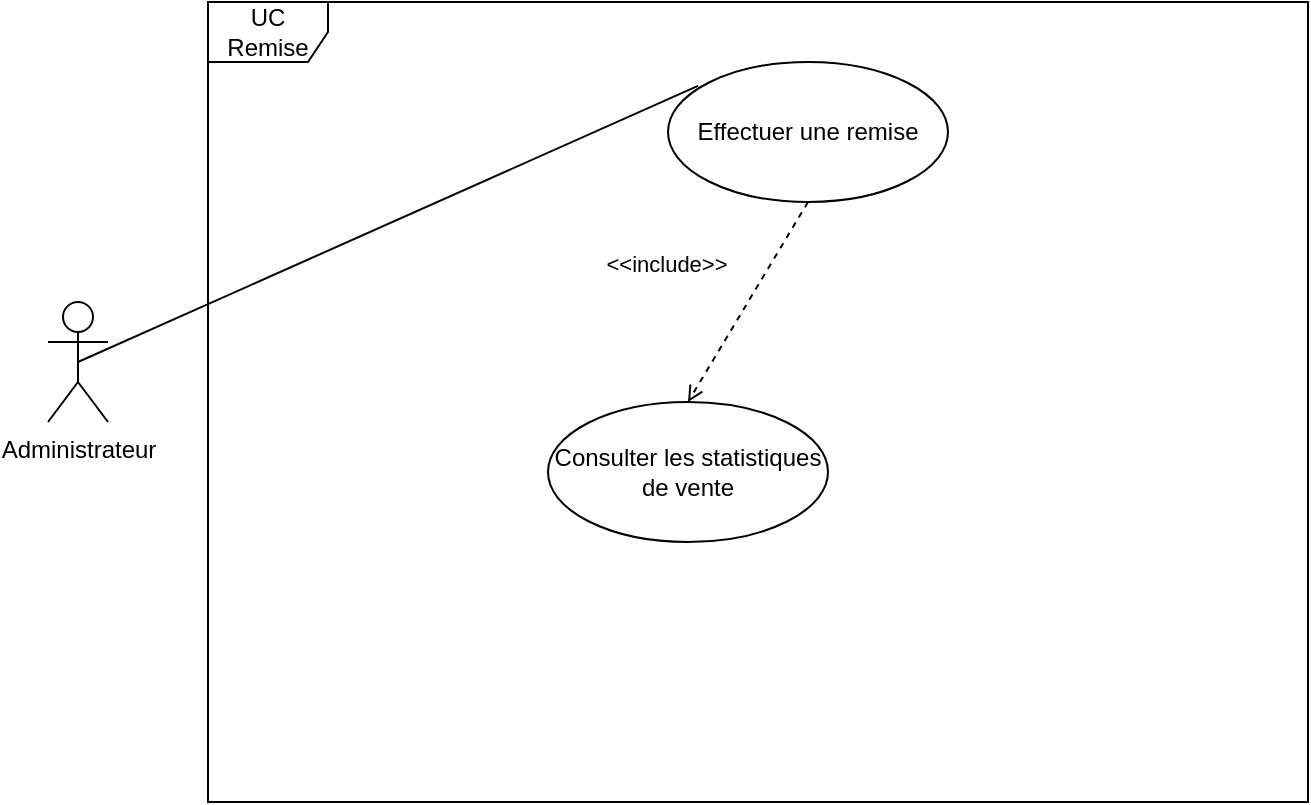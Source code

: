 <mxfile version="20.3.2" type="device"><diagram id="78ZKV47KgDOUiESxQDzx" name="Page-1"><mxGraphModel dx="969" dy="564" grid="1" gridSize="10" guides="1" tooltips="1" connect="1" arrows="1" fold="1" page="1" pageScale="1" pageWidth="827" pageHeight="1169" math="0" shadow="0"><root><mxCell id="0"/><mxCell id="1" parent="0"/><mxCell id="G2MMZnT_G2ih-9k0Q3hY-2" value="UC Remise" style="shape=umlFrame;whiteSpace=wrap;html=1;" parent="1" vertex="1"><mxGeometry x="190" width="550" height="400" as="geometry"/></mxCell><mxCell id="G2MMZnT_G2ih-9k0Q3hY-3" value="Effectuer une remise" style="ellipse;whiteSpace=wrap;html=1;" parent="1" vertex="1"><mxGeometry x="420" y="30" width="140" height="70" as="geometry"/></mxCell><mxCell id="G2MMZnT_G2ih-9k0Q3hY-17" value="Administrateur" style="shape=umlActor;html=1;verticalLabelPosition=bottom;verticalAlign=top;align=center;" parent="1" vertex="1"><mxGeometry x="110" y="150" width="30" height="60" as="geometry"/></mxCell><mxCell id="G2MMZnT_G2ih-9k0Q3hY-24" value="" style="endArrow=none;startArrow=none;endFill=0;startFill=0;endSize=8;html=1;verticalAlign=bottom;labelBackgroundColor=none;strokeWidth=1;rounded=0;exitX=0.5;exitY=0.5;exitDx=0;exitDy=0;exitPerimeter=0;entryX=0.107;entryY=0.171;entryDx=0;entryDy=0;entryPerimeter=0;" parent="1" source="G2MMZnT_G2ih-9k0Q3hY-17" target="G2MMZnT_G2ih-9k0Q3hY-3" edge="1"><mxGeometry width="160" relative="1" as="geometry"><mxPoint x="330" y="310" as="sourcePoint"/><mxPoint x="490" y="310" as="targetPoint"/></mxGeometry></mxCell><mxCell id="G2MMZnT_G2ih-9k0Q3hY-29" value="&lt;div&gt;Consulter les statistiques de vente&lt;/div&gt;" style="ellipse;whiteSpace=wrap;html=1;" parent="1" vertex="1"><mxGeometry x="360" y="200" width="140" height="70" as="geometry"/></mxCell><mxCell id="G2MMZnT_G2ih-9k0Q3hY-33" value="&amp;lt;&amp;lt;include&amp;gt;&amp;gt;" style="html=1;verticalAlign=bottom;labelBackgroundColor=none;endArrow=open;endFill=0;dashed=1;rounded=0;exitX=0.5;exitY=1;exitDx=0;exitDy=0;entryX=0.5;entryY=0;entryDx=0;entryDy=0;" parent="1" source="G2MMZnT_G2ih-9k0Q3hY-3" target="G2MMZnT_G2ih-9k0Q3hY-29" edge="1"><mxGeometry x="0.206" y="-39" width="160" relative="1" as="geometry"><mxPoint x="330" y="200" as="sourcePoint"/><mxPoint x="490" y="200" as="targetPoint"/><mxPoint x="-1" as="offset"/></mxGeometry></mxCell></root></mxGraphModel></diagram></mxfile>